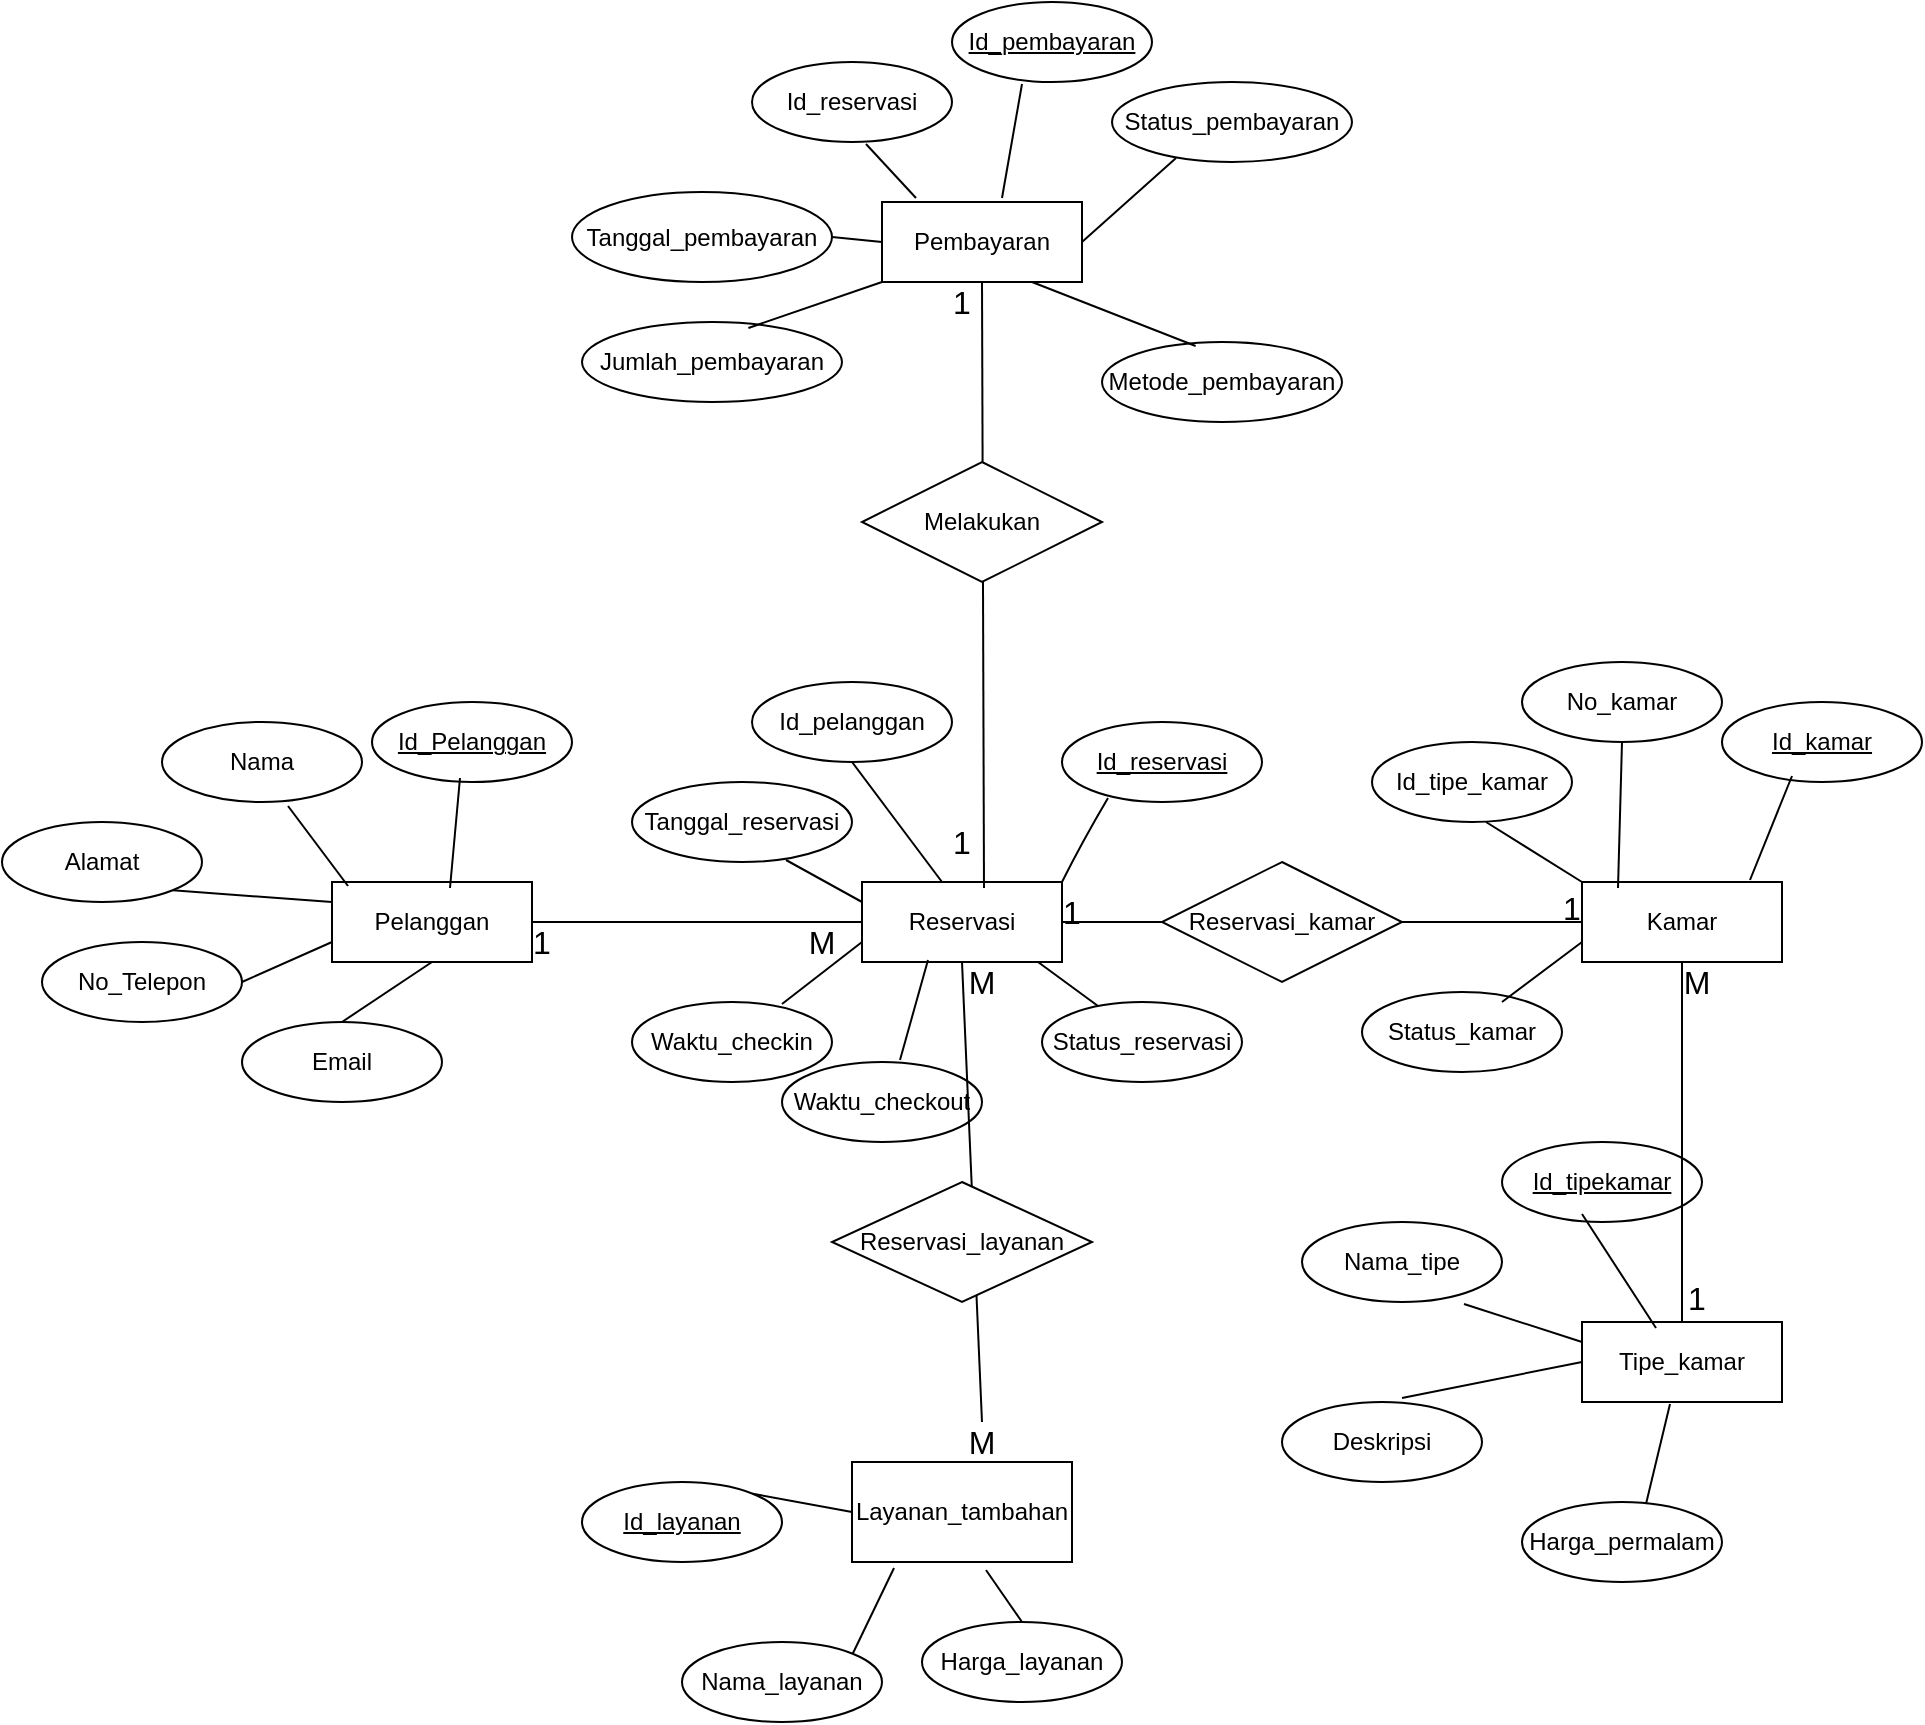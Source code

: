 <mxfile version="24.8.3" pages="2">
  <diagram id="R2lEEEUBdFMjLlhIrx00" name="QuizMandat">
    <mxGraphModel dx="880" dy="1622" grid="1" gridSize="10" guides="1" tooltips="1" connect="1" arrows="1" fold="1" page="1" pageScale="1" pageWidth="850" pageHeight="1100" math="0" shadow="0" extFonts="Permanent Marker^https://fonts.googleapis.com/css?family=Permanent+Marker">
      <root>
        <mxCell id="0" />
        <mxCell id="1" parent="0" />
        <mxCell id="PsKPcAxsA8AMbl1Ifl2C-2" value="Pembayaran" style="whiteSpace=wrap;html=1;align=center;" vertex="1" parent="1">
          <mxGeometry x="450" y="-340" width="100" height="40" as="geometry" />
        </mxCell>
        <mxCell id="PsKPcAxsA8AMbl1Ifl2C-3" value="Layanan_tambahan" style="whiteSpace=wrap;html=1;align=center;" vertex="1" parent="1">
          <mxGeometry x="435" y="290" width="110" height="50" as="geometry" />
        </mxCell>
        <mxCell id="PsKPcAxsA8AMbl1Ifl2C-4" value="Reservasi" style="whiteSpace=wrap;html=1;align=center;" vertex="1" parent="1">
          <mxGeometry x="440" width="100" height="40" as="geometry" />
        </mxCell>
        <mxCell id="PsKPcAxsA8AMbl1Ifl2C-5" value="Kamar" style="whiteSpace=wrap;html=1;align=center;" vertex="1" parent="1">
          <mxGeometry x="800" width="100" height="40" as="geometry" />
        </mxCell>
        <mxCell id="PsKPcAxsA8AMbl1Ifl2C-6" value="Tipe_kamar" style="whiteSpace=wrap;html=1;align=center;" vertex="1" parent="1">
          <mxGeometry x="800" y="220" width="100" height="40" as="geometry" />
        </mxCell>
        <mxCell id="PsKPcAxsA8AMbl1Ifl2C-7" value="Pelanggan" style="whiteSpace=wrap;html=1;align=center;" vertex="1" parent="1">
          <mxGeometry x="175" width="100" height="40" as="geometry" />
        </mxCell>
        <mxCell id="PsKPcAxsA8AMbl1Ifl2C-8" value="Email" style="ellipse;whiteSpace=wrap;html=1;align=center;" vertex="1" parent="1">
          <mxGeometry x="130" y="70" width="100" height="40" as="geometry" />
        </mxCell>
        <mxCell id="PsKPcAxsA8AMbl1Ifl2C-9" value="No_Telepon" style="ellipse;whiteSpace=wrap;html=1;align=center;" vertex="1" parent="1">
          <mxGeometry x="30" y="30" width="100" height="40" as="geometry" />
        </mxCell>
        <mxCell id="PsKPcAxsA8AMbl1Ifl2C-10" value="Alamat" style="ellipse;whiteSpace=wrap;html=1;align=center;" vertex="1" parent="1">
          <mxGeometry x="10" y="-30" width="100" height="40" as="geometry" />
        </mxCell>
        <mxCell id="PsKPcAxsA8AMbl1Ifl2C-11" value="Nama" style="ellipse;whiteSpace=wrap;html=1;align=center;" vertex="1" parent="1">
          <mxGeometry x="90" y="-80" width="100" height="40" as="geometry" />
        </mxCell>
        <mxCell id="PsKPcAxsA8AMbl1Ifl2C-12" value="Id_Pelanggan" style="ellipse;whiteSpace=wrap;html=1;align=center;fontStyle=4;" vertex="1" parent="1">
          <mxGeometry x="195" y="-90" width="100" height="40" as="geometry" />
        </mxCell>
        <mxCell id="PsKPcAxsA8AMbl1Ifl2C-13" value="Harga_permalam" style="ellipse;whiteSpace=wrap;html=1;align=center;" vertex="1" parent="1">
          <mxGeometry x="770" y="310" width="100" height="40" as="geometry" />
        </mxCell>
        <mxCell id="PsKPcAxsA8AMbl1Ifl2C-14" value="Deskripsi" style="ellipse;whiteSpace=wrap;html=1;align=center;" vertex="1" parent="1">
          <mxGeometry x="650" y="260" width="100" height="40" as="geometry" />
        </mxCell>
        <mxCell id="PsKPcAxsA8AMbl1Ifl2C-15" value="Nama_tipe" style="ellipse;whiteSpace=wrap;html=1;align=center;" vertex="1" parent="1">
          <mxGeometry x="660" y="170" width="100" height="40" as="geometry" />
        </mxCell>
        <mxCell id="PsKPcAxsA8AMbl1Ifl2C-16" value="Id_tipekamar" style="ellipse;whiteSpace=wrap;html=1;align=center;fontStyle=4;" vertex="1" parent="1">
          <mxGeometry x="760" y="130" width="100" height="40" as="geometry" />
        </mxCell>
        <mxCell id="PsKPcAxsA8AMbl1Ifl2C-17" value="Status_kamar" style="ellipse;whiteSpace=wrap;html=1;align=center;" vertex="1" parent="1">
          <mxGeometry x="690" y="55" width="100" height="40" as="geometry" />
        </mxCell>
        <mxCell id="PsKPcAxsA8AMbl1Ifl2C-18" value="Id_tipe_kamar" style="ellipse;whiteSpace=wrap;html=1;align=center;" vertex="1" parent="1">
          <mxGeometry x="695" y="-70" width="100" height="40" as="geometry" />
        </mxCell>
        <mxCell id="PsKPcAxsA8AMbl1Ifl2C-19" value="No_kamar" style="ellipse;whiteSpace=wrap;html=1;align=center;" vertex="1" parent="1">
          <mxGeometry x="770" y="-110" width="100" height="40" as="geometry" />
        </mxCell>
        <mxCell id="PsKPcAxsA8AMbl1Ifl2C-20" value="Id_kamar" style="ellipse;whiteSpace=wrap;html=1;align=center;fontStyle=4;" vertex="1" parent="1">
          <mxGeometry x="870" y="-90" width="100" height="40" as="geometry" />
        </mxCell>
        <mxCell id="PsKPcAxsA8AMbl1Ifl2C-22" value="Status_reservasi" style="ellipse;whiteSpace=wrap;html=1;align=center;" vertex="1" parent="1">
          <mxGeometry x="530" y="60" width="100" height="40" as="geometry" />
        </mxCell>
        <mxCell id="PsKPcAxsA8AMbl1Ifl2C-23" value="Waktu_checkout" style="ellipse;whiteSpace=wrap;html=1;align=center;" vertex="1" parent="1">
          <mxGeometry x="400" y="90" width="100" height="40" as="geometry" />
        </mxCell>
        <mxCell id="PsKPcAxsA8AMbl1Ifl2C-24" value="Waktu_checkin" style="ellipse;whiteSpace=wrap;html=1;align=center;" vertex="1" parent="1">
          <mxGeometry x="325" y="60" width="100" height="40" as="geometry" />
        </mxCell>
        <mxCell id="PsKPcAxsA8AMbl1Ifl2C-25" value="Tanggal_reservasi" style="ellipse;whiteSpace=wrap;html=1;align=center;" vertex="1" parent="1">
          <mxGeometry x="325" y="-50" width="110" height="40" as="geometry" />
        </mxCell>
        <mxCell id="PsKPcAxsA8AMbl1Ifl2C-26" value="Id_pelanggan" style="ellipse;whiteSpace=wrap;html=1;align=center;" vertex="1" parent="1">
          <mxGeometry x="385" y="-100" width="100" height="40" as="geometry" />
        </mxCell>
        <mxCell id="PsKPcAxsA8AMbl1Ifl2C-27" value="Id_reservasi" style="ellipse;whiteSpace=wrap;html=1;align=center;fontStyle=4;" vertex="1" parent="1">
          <mxGeometry x="540" y="-80" width="100" height="40" as="geometry" />
        </mxCell>
        <mxCell id="PsKPcAxsA8AMbl1Ifl2C-28" value="Harga_layanan" style="ellipse;whiteSpace=wrap;html=1;align=center;" vertex="1" parent="1">
          <mxGeometry x="470" y="370" width="100" height="40" as="geometry" />
        </mxCell>
        <mxCell id="PsKPcAxsA8AMbl1Ifl2C-29" value="Nama_layanan" style="ellipse;whiteSpace=wrap;html=1;align=center;" vertex="1" parent="1">
          <mxGeometry x="350" y="380" width="100" height="40" as="geometry" />
        </mxCell>
        <mxCell id="PsKPcAxsA8AMbl1Ifl2C-30" value="Id_layanan" style="ellipse;whiteSpace=wrap;html=1;align=center;fontStyle=4;" vertex="1" parent="1">
          <mxGeometry x="300" y="300" width="100" height="40" as="geometry" />
        </mxCell>
        <mxCell id="PsKPcAxsA8AMbl1Ifl2C-31" value="Status_pembayaran" style="ellipse;whiteSpace=wrap;html=1;align=center;" vertex="1" parent="1">
          <mxGeometry x="565" y="-400" width="120" height="40" as="geometry" />
        </mxCell>
        <mxCell id="PsKPcAxsA8AMbl1Ifl2C-32" value="Metode_pembayaran" style="ellipse;whiteSpace=wrap;html=1;align=center;" vertex="1" parent="1">
          <mxGeometry x="560" y="-270" width="120" height="40" as="geometry" />
        </mxCell>
        <mxCell id="PsKPcAxsA8AMbl1Ifl2C-33" value="Jumlah_pembayaran" style="ellipse;whiteSpace=wrap;html=1;align=center;" vertex="1" parent="1">
          <mxGeometry x="300" y="-280" width="130" height="40" as="geometry" />
        </mxCell>
        <mxCell id="PsKPcAxsA8AMbl1Ifl2C-35" value="Id_reservasi" style="ellipse;whiteSpace=wrap;html=1;align=center;" vertex="1" parent="1">
          <mxGeometry x="385" y="-410" width="100" height="40" as="geometry" />
        </mxCell>
        <mxCell id="PsKPcAxsA8AMbl1Ifl2C-36" value="Id_pembayaran" style="ellipse;whiteSpace=wrap;html=1;align=center;fontStyle=4;" vertex="1" parent="1">
          <mxGeometry x="485" y="-440" width="100" height="40" as="geometry" />
        </mxCell>
        <mxCell id="PsKPcAxsA8AMbl1Ifl2C-44" value="" style="endArrow=none;html=1;rounded=0;fontSize=12;startSize=8;endSize=8;curved=1;exitX=1;exitY=0.5;exitDx=0;exitDy=0;" edge="1" parent="1" source="PsKPcAxsA8AMbl1Ifl2C-7">
          <mxGeometry width="50" height="50" relative="1" as="geometry">
            <mxPoint x="410" y="270" as="sourcePoint" />
            <mxPoint x="440" y="20" as="targetPoint" />
          </mxGeometry>
        </mxCell>
        <mxCell id="PsKPcAxsA8AMbl1Ifl2C-45" value="1" style="text;html=1;align=center;verticalAlign=middle;whiteSpace=wrap;rounded=0;fontSize=16;" vertex="1" parent="1">
          <mxGeometry x="470" y="-30" width="40" height="20" as="geometry" />
        </mxCell>
        <mxCell id="PsKPcAxsA8AMbl1Ifl2C-47" value="" style="endArrow=none;html=1;rounded=0;fontSize=12;startSize=8;endSize=8;curved=1;exitX=0.5;exitY=0;exitDx=0;exitDy=0;entryX=0.5;entryY=1;entryDx=0;entryDy=0;" edge="1" parent="1" source="PsKPcAxsA8AMbl1Ifl2C-6" target="PsKPcAxsA8AMbl1Ifl2C-5">
          <mxGeometry width="50" height="50" relative="1" as="geometry">
            <mxPoint x="270" y="170" as="sourcePoint" />
            <mxPoint x="320" y="120" as="targetPoint" />
          </mxGeometry>
        </mxCell>
        <mxCell id="PsKPcAxsA8AMbl1Ifl2C-48" value="M" style="text;html=1;align=center;verticalAlign=middle;whiteSpace=wrap;rounded=0;fontSize=16;" vertex="1" parent="1">
          <mxGeometry x="405" y="20" width="30" height="20" as="geometry" />
        </mxCell>
        <mxCell id="PsKPcAxsA8AMbl1Ifl2C-49" value="M" style="text;html=1;align=center;verticalAlign=middle;whiteSpace=wrap;rounded=0;fontSize=16;" vertex="1" parent="1">
          <mxGeometry x="485" y="40" width="30" height="20" as="geometry" />
        </mxCell>
        <mxCell id="PsKPcAxsA8AMbl1Ifl2C-52" value="1" style="text;html=1;align=center;verticalAlign=middle;whiteSpace=wrap;rounded=0;fontSize=16;" vertex="1" parent="1">
          <mxGeometry x="780" width="30" height="25" as="geometry" />
        </mxCell>
        <mxCell id="PsKPcAxsA8AMbl1Ifl2C-53" value="1" style="text;html=1;align=center;verticalAlign=middle;whiteSpace=wrap;rounded=0;fontSize=16;" vertex="1" parent="1">
          <mxGeometry x="260" y="20" width="40" height="20" as="geometry" />
        </mxCell>
        <mxCell id="PsKPcAxsA8AMbl1Ifl2C-57" value="1" style="text;html=1;align=center;verticalAlign=middle;whiteSpace=wrap;rounded=0;fontSize=16;" vertex="1" parent="1">
          <mxGeometry x="525" width="40" height="30" as="geometry" />
        </mxCell>
        <mxCell id="PsKPcAxsA8AMbl1Ifl2C-58" value="1" style="text;html=1;align=center;verticalAlign=middle;whiteSpace=wrap;rounded=0;fontSize=16;" vertex="1" parent="1">
          <mxGeometry x="835" y="195" width="45" height="25" as="geometry" />
        </mxCell>
        <mxCell id="PsKPcAxsA8AMbl1Ifl2C-63" value="M" style="text;html=1;align=center;verticalAlign=middle;whiteSpace=wrap;rounded=0;fontSize=16;" vertex="1" parent="1">
          <mxGeometry x="835" y="35" width="45" height="30" as="geometry" />
        </mxCell>
        <mxCell id="PsKPcAxsA8AMbl1Ifl2C-64" value="1" style="text;html=1;align=center;verticalAlign=middle;whiteSpace=wrap;rounded=0;fontSize=16;" vertex="1" parent="1">
          <mxGeometry x="470" y="-310" width="40" height="40" as="geometry" />
        </mxCell>
        <mxCell id="PsKPcAxsA8AMbl1Ifl2C-73" value="" style="endArrow=none;html=1;rounded=0;fontSize=12;startSize=8;endSize=8;curved=1;exitX=0.7;exitY=0.125;exitDx=0;exitDy=0;exitPerimeter=0;entryX=0;entryY=0.75;entryDx=0;entryDy=0;entryPerimeter=0;" edge="1" parent="1" source="PsKPcAxsA8AMbl1Ifl2C-17" target="PsKPcAxsA8AMbl1Ifl2C-5">
          <mxGeometry width="50" height="50" relative="1" as="geometry">
            <mxPoint x="280" y="100" as="sourcePoint" />
            <mxPoint x="330" y="50" as="targetPoint" />
          </mxGeometry>
        </mxCell>
        <mxCell id="PsKPcAxsA8AMbl1Ifl2C-74" value="" style="endArrow=none;html=1;rounded=0;fontSize=12;startSize=8;endSize=8;curved=1;exitX=0.57;exitY=1;exitDx=0;exitDy=0;entryX=0;entryY=0;entryDx=0;entryDy=0;exitPerimeter=0;" edge="1" parent="1" source="PsKPcAxsA8AMbl1Ifl2C-18" target="PsKPcAxsA8AMbl1Ifl2C-5">
          <mxGeometry width="50" height="50" relative="1" as="geometry">
            <mxPoint x="280" y="70" as="sourcePoint" />
            <mxPoint x="330" y="20" as="targetPoint" />
          </mxGeometry>
        </mxCell>
        <mxCell id="PsKPcAxsA8AMbl1Ifl2C-75" value="" style="endArrow=none;html=1;rounded=0;fontSize=12;startSize=8;endSize=8;curved=1;exitX=0.18;exitY=0.075;exitDx=0;exitDy=0;exitPerimeter=0;entryX=0.5;entryY=1;entryDx=0;entryDy=0;" edge="1" parent="1" source="PsKPcAxsA8AMbl1Ifl2C-5" target="PsKPcAxsA8AMbl1Ifl2C-19">
          <mxGeometry width="50" height="50" relative="1" as="geometry">
            <mxPoint x="290" y="20" as="sourcePoint" />
            <mxPoint x="340" y="-30" as="targetPoint" />
          </mxGeometry>
        </mxCell>
        <mxCell id="PsKPcAxsA8AMbl1Ifl2C-76" value="" style="endArrow=none;html=1;rounded=0;fontSize=12;startSize=8;endSize=8;curved=1;exitX=0.84;exitY=-0.025;exitDx=0;exitDy=0;exitPerimeter=0;entryX=0.35;entryY=0.925;entryDx=0;entryDy=0;entryPerimeter=0;" edge="1" parent="1" source="PsKPcAxsA8AMbl1Ifl2C-5" target="PsKPcAxsA8AMbl1Ifl2C-20">
          <mxGeometry width="50" height="50" relative="1" as="geometry">
            <mxPoint x="395" y="20" as="sourcePoint" />
            <mxPoint x="445" y="-30" as="targetPoint" />
          </mxGeometry>
        </mxCell>
        <mxCell id="PsKPcAxsA8AMbl1Ifl2C-77" value="" style="endArrow=none;html=1;rounded=0;fontSize=12;startSize=8;endSize=8;curved=1;exitX=0.5;exitY=0;exitDx=0;exitDy=0;entryX=0.5;entryY=1;entryDx=0;entryDy=0;" edge="1" parent="1" source="PsKPcAxsA8AMbl1Ifl2C-8" target="PsKPcAxsA8AMbl1Ifl2C-7">
          <mxGeometry width="50" height="50" relative="1" as="geometry">
            <mxPoint x="200" y="450" as="sourcePoint" />
            <mxPoint x="250" y="400" as="targetPoint" />
          </mxGeometry>
        </mxCell>
        <mxCell id="PsKPcAxsA8AMbl1Ifl2C-78" value="" style="endArrow=none;html=1;rounded=0;fontSize=12;startSize=8;endSize=8;curved=1;exitX=1;exitY=1;exitDx=0;exitDy=0;entryX=0;entryY=0.25;entryDx=0;entryDy=0;" edge="1" parent="1" source="PsKPcAxsA8AMbl1Ifl2C-10" target="PsKPcAxsA8AMbl1Ifl2C-7">
          <mxGeometry width="50" height="50" relative="1" as="geometry">
            <mxPoint x="150" y="430" as="sourcePoint" />
            <mxPoint x="200" y="380" as="targetPoint" />
          </mxGeometry>
        </mxCell>
        <mxCell id="PsKPcAxsA8AMbl1Ifl2C-79" value="" style="endArrow=none;html=1;rounded=0;fontSize=12;startSize=8;endSize=8;curved=1;exitX=1;exitY=0.5;exitDx=0;exitDy=0;entryX=0;entryY=0.75;entryDx=0;entryDy=0;" edge="1" parent="1" source="PsKPcAxsA8AMbl1Ifl2C-9" target="PsKPcAxsA8AMbl1Ifl2C-7">
          <mxGeometry width="50" height="50" relative="1" as="geometry">
            <mxPoint x="150" y="440" as="sourcePoint" />
            <mxPoint x="200" y="390" as="targetPoint" />
          </mxGeometry>
        </mxCell>
        <mxCell id="PsKPcAxsA8AMbl1Ifl2C-80" value="" style="endArrow=none;html=1;rounded=0;fontSize=12;startSize=8;endSize=8;curved=1;exitX=0.08;exitY=0.05;exitDx=0;exitDy=0;exitPerimeter=0;entryX=0.63;entryY=1.05;entryDx=0;entryDy=0;entryPerimeter=0;" edge="1" parent="1" source="PsKPcAxsA8AMbl1Ifl2C-7" target="PsKPcAxsA8AMbl1Ifl2C-11">
          <mxGeometry width="50" height="50" relative="1" as="geometry">
            <mxPoint x="140" y="400" as="sourcePoint" />
            <mxPoint x="190" y="350" as="targetPoint" />
          </mxGeometry>
        </mxCell>
        <mxCell id="PsKPcAxsA8AMbl1Ifl2C-81" value="" style="endArrow=none;html=1;rounded=0;fontSize=12;startSize=8;endSize=8;curved=1;exitX=0.59;exitY=0.075;exitDx=0;exitDy=0;exitPerimeter=0;entryX=0.44;entryY=0.95;entryDx=0;entryDy=0;entryPerimeter=0;" edge="1" parent="1" source="PsKPcAxsA8AMbl1Ifl2C-7" target="PsKPcAxsA8AMbl1Ifl2C-12">
          <mxGeometry width="50" height="50" relative="1" as="geometry">
            <mxPoint x="230" y="390" as="sourcePoint" />
            <mxPoint x="280" y="340" as="targetPoint" />
          </mxGeometry>
        </mxCell>
        <mxCell id="PsKPcAxsA8AMbl1Ifl2C-82" value="" style="endArrow=none;html=1;rounded=0;fontSize=12;startSize=8;endSize=8;curved=1;entryX=0.81;entryY=1.025;entryDx=0;entryDy=0;entryPerimeter=0;exitX=0;exitY=0.25;exitDx=0;exitDy=0;exitPerimeter=0;" edge="1" parent="1" source="PsKPcAxsA8AMbl1Ifl2C-6" target="PsKPcAxsA8AMbl1Ifl2C-15">
          <mxGeometry width="50" height="50" relative="1" as="geometry">
            <mxPoint x="50" y="190" as="sourcePoint" />
            <mxPoint x="100" y="140" as="targetPoint" />
          </mxGeometry>
        </mxCell>
        <mxCell id="PsKPcAxsA8AMbl1Ifl2C-83" value="" style="endArrow=none;html=1;rounded=0;fontSize=12;startSize=8;endSize=8;curved=1;entryX=0;entryY=0.5;entryDx=0;entryDy=0;entryPerimeter=0;exitX=0.6;exitY=-0.05;exitDx=0;exitDy=0;exitPerimeter=0;" edge="1" parent="1" source="PsKPcAxsA8AMbl1Ifl2C-14" target="PsKPcAxsA8AMbl1Ifl2C-6">
          <mxGeometry width="50" height="50" relative="1" as="geometry">
            <mxPoint x="70" y="225" as="sourcePoint" />
            <mxPoint x="120" y="175" as="targetPoint" />
          </mxGeometry>
        </mxCell>
        <mxCell id="PsKPcAxsA8AMbl1Ifl2C-84" value="" style="endArrow=none;html=1;rounded=0;fontSize=12;startSize=8;endSize=8;curved=1;entryX=0.44;entryY=1.025;entryDx=0;entryDy=0;entryPerimeter=0;exitX=0.62;exitY=0.025;exitDx=0;exitDy=0;exitPerimeter=0;" edge="1" parent="1" source="PsKPcAxsA8AMbl1Ifl2C-13" target="PsKPcAxsA8AMbl1Ifl2C-6">
          <mxGeometry width="50" height="50" relative="1" as="geometry">
            <mxPoint x="190" y="220" as="sourcePoint" />
            <mxPoint x="240" y="170" as="targetPoint" />
          </mxGeometry>
        </mxCell>
        <mxCell id="PsKPcAxsA8AMbl1Ifl2C-85" value="" style="endArrow=none;html=1;rounded=0;fontSize=12;startSize=8;endSize=8;curved=1;exitX=0.37;exitY=0.075;exitDx=0;exitDy=0;exitPerimeter=0;entryX=0.4;entryY=0.9;entryDx=0;entryDy=0;entryPerimeter=0;" edge="1" parent="1" source="PsKPcAxsA8AMbl1Ifl2C-6" target="PsKPcAxsA8AMbl1Ifl2C-16">
          <mxGeometry width="50" height="50" relative="1" as="geometry">
            <mxPoint x="140" y="180" as="sourcePoint" />
            <mxPoint x="190" y="130" as="targetPoint" />
          </mxGeometry>
        </mxCell>
        <mxCell id="PsKPcAxsA8AMbl1Ifl2C-86" value="" style="endArrow=none;html=1;rounded=0;fontSize=12;startSize=8;endSize=8;curved=1;entryX=0.33;entryY=0.975;entryDx=0;entryDy=0;entryPerimeter=0;exitX=0.59;exitY=-0.025;exitDx=0;exitDy=0;exitPerimeter=0;" edge="1" parent="1" source="PsKPcAxsA8AMbl1Ifl2C-23" target="PsKPcAxsA8AMbl1Ifl2C-4">
          <mxGeometry width="50" height="50" relative="1" as="geometry">
            <mxPoint x="425" y="88" as="sourcePoint" />
            <mxPoint x="510" y="270" as="targetPoint" />
          </mxGeometry>
        </mxCell>
        <mxCell id="PsKPcAxsA8AMbl1Ifl2C-87" value="" style="endArrow=none;html=1;rounded=0;fontSize=12;startSize=8;endSize=8;curved=1;exitX=0.17;exitY=-0.05;exitDx=0;exitDy=0;exitPerimeter=0;entryX=0.57;entryY=1.025;entryDx=0;entryDy=0;entryPerimeter=0;" edge="1" parent="1" source="PsKPcAxsA8AMbl1Ifl2C-2" target="PsKPcAxsA8AMbl1Ifl2C-35">
          <mxGeometry width="50" height="50" relative="1" as="geometry">
            <mxPoint x="670" y="30" as="sourcePoint" />
            <mxPoint x="650" y="-10" as="targetPoint" />
          </mxGeometry>
        </mxCell>
        <mxCell id="PsKPcAxsA8AMbl1Ifl2C-88" value="" style="endArrow=none;html=1;rounded=0;fontSize=12;startSize=8;endSize=8;curved=1;exitX=1;exitY=0;exitDx=0;exitDy=0;entryX=0.191;entryY=1.06;entryDx=0;entryDy=0;entryPerimeter=0;" edge="1" parent="1" source="PsKPcAxsA8AMbl1Ifl2C-29" target="PsKPcAxsA8AMbl1Ifl2C-3">
          <mxGeometry width="50" height="50" relative="1" as="geometry">
            <mxPoint x="715" y="495" as="sourcePoint" />
            <mxPoint x="765" y="445" as="targetPoint" />
          </mxGeometry>
        </mxCell>
        <mxCell id="PsKPcAxsA8AMbl1Ifl2C-89" value="" style="endArrow=none;html=1;rounded=0;fontSize=12;startSize=8;endSize=8;curved=1;exitX=1;exitY=0.5;exitDx=0;exitDy=0;entryX=0.267;entryY=0.95;entryDx=0;entryDy=0;entryPerimeter=0;" edge="1" parent="1" source="PsKPcAxsA8AMbl1Ifl2C-2" target="PsKPcAxsA8AMbl1Ifl2C-31">
          <mxGeometry width="50" height="50" relative="1" as="geometry">
            <mxPoint x="770" y="110" as="sourcePoint" />
            <mxPoint x="820" y="60" as="targetPoint" />
          </mxGeometry>
        </mxCell>
        <mxCell id="PsKPcAxsA8AMbl1Ifl2C-90" value="" style="endArrow=none;html=1;rounded=0;fontSize=12;startSize=8;endSize=8;curved=1;exitX=0.6;exitY=-0.05;exitDx=0;exitDy=0;exitPerimeter=0;entryX=0.35;entryY=1.025;entryDx=0;entryDy=0;entryPerimeter=0;" edge="1" parent="1" source="PsKPcAxsA8AMbl1Ifl2C-2" target="PsKPcAxsA8AMbl1Ifl2C-36">
          <mxGeometry width="50" height="50" relative="1" as="geometry">
            <mxPoint x="710" y="50" as="sourcePoint" />
            <mxPoint x="760" as="targetPoint" />
          </mxGeometry>
        </mxCell>
        <mxCell id="PsKPcAxsA8AMbl1Ifl2C-91" value="" style="endArrow=none;html=1;rounded=0;fontSize=12;startSize=8;endSize=8;curved=1;exitX=0.5;exitY=0;exitDx=0;exitDy=0;entryX=0.609;entryY=1.08;entryDx=0;entryDy=0;entryPerimeter=0;" edge="1" parent="1" source="PsKPcAxsA8AMbl1Ifl2C-28" target="PsKPcAxsA8AMbl1Ifl2C-3">
          <mxGeometry width="50" height="50" relative="1" as="geometry">
            <mxPoint x="750" y="500" as="sourcePoint" />
            <mxPoint x="800" y="450" as="targetPoint" />
          </mxGeometry>
        </mxCell>
        <mxCell id="PsKPcAxsA8AMbl1Ifl2C-92" value="" style="endArrow=none;html=1;rounded=0;fontSize=12;startSize=8;endSize=8;curved=1;exitX=1;exitY=0;exitDx=0;exitDy=0;entryX=0;entryY=0.5;entryDx=0;entryDy=0;" edge="1" parent="1" source="PsKPcAxsA8AMbl1Ifl2C-30" target="PsKPcAxsA8AMbl1Ifl2C-3">
          <mxGeometry width="50" height="50" relative="1" as="geometry">
            <mxPoint x="715" y="460" as="sourcePoint" />
            <mxPoint x="765" y="410" as="targetPoint" />
          </mxGeometry>
        </mxCell>
        <mxCell id="PsKPcAxsA8AMbl1Ifl2C-93" value="" style="endArrow=none;html=1;rounded=0;fontSize=12;startSize=8;endSize=8;curved=1;exitX=1;exitY=0;exitDx=0;exitDy=0;entryX=0.23;entryY=0.95;entryDx=0;entryDy=0;entryPerimeter=0;" edge="1" parent="1" source="PsKPcAxsA8AMbl1Ifl2C-4" target="PsKPcAxsA8AMbl1Ifl2C-27">
          <mxGeometry width="50" height="50" relative="1" as="geometry">
            <mxPoint x="550" y="265" as="sourcePoint" />
            <mxPoint x="600" y="215" as="targetPoint" />
            <Array as="points">
              <mxPoint x="550" y="-20" />
            </Array>
          </mxGeometry>
        </mxCell>
        <mxCell id="PsKPcAxsA8AMbl1Ifl2C-94" value="" style="endArrow=none;html=1;rounded=0;fontSize=12;startSize=8;endSize=8;curved=1;exitX=0;exitY=0.25;exitDx=0;exitDy=0;entryX=0.7;entryY=0.975;entryDx=0;entryDy=0;entryPerimeter=0;" edge="1" parent="1" source="PsKPcAxsA8AMbl1Ifl2C-4" target="PsKPcAxsA8AMbl1Ifl2C-25">
          <mxGeometry width="50" height="50" relative="1" as="geometry">
            <mxPoint x="375" y="260" as="sourcePoint" />
            <mxPoint x="425" y="210" as="targetPoint" />
          </mxGeometry>
        </mxCell>
        <mxCell id="PsKPcAxsA8AMbl1Ifl2C-95" value="" style="endArrow=none;html=1;rounded=0;fontSize=12;startSize=8;endSize=8;curved=1;exitX=0.75;exitY=0.025;exitDx=0;exitDy=0;entryX=0;entryY=0.75;entryDx=0;entryDy=0;exitPerimeter=0;" edge="1" parent="1" source="PsKPcAxsA8AMbl1Ifl2C-24" target="PsKPcAxsA8AMbl1Ifl2C-4">
          <mxGeometry width="50" height="50" relative="1" as="geometry">
            <mxPoint x="420" y="307.5" as="sourcePoint" />
            <mxPoint x="470" y="252.5" as="targetPoint" />
          </mxGeometry>
        </mxCell>
        <mxCell id="PsKPcAxsA8AMbl1Ifl2C-96" value="" style="endArrow=none;html=1;rounded=0;fontSize=12;startSize=8;endSize=8;curved=1;exitX=0.4;exitY=0;exitDx=0;exitDy=0;entryX=0.5;entryY=1;entryDx=0;entryDy=0;exitPerimeter=0;" edge="1" parent="1" source="PsKPcAxsA8AMbl1Ifl2C-4" target="PsKPcAxsA8AMbl1Ifl2C-26">
          <mxGeometry width="50" height="50" relative="1" as="geometry">
            <mxPoint x="470" y="235" as="sourcePoint" />
            <mxPoint x="520" y="185" as="targetPoint" />
          </mxGeometry>
        </mxCell>
        <mxCell id="PsKPcAxsA8AMbl1Ifl2C-97" value="" style="endArrow=none;html=1;rounded=0;fontSize=12;startSize=8;endSize=8;curved=1;exitX=0.28;exitY=0.05;exitDx=0;exitDy=0;exitPerimeter=0;entryX=0.88;entryY=1;entryDx=0;entryDy=0;entryPerimeter=0;" edge="1" parent="1" source="PsKPcAxsA8AMbl1Ifl2C-22" target="PsKPcAxsA8AMbl1Ifl2C-4">
          <mxGeometry width="50" height="50" relative="1" as="geometry">
            <mxPoint x="500" y="320" as="sourcePoint" />
            <mxPoint x="550" y="270" as="targetPoint" />
          </mxGeometry>
        </mxCell>
        <mxCell id="PsKPcAxsA8AMbl1Ifl2C-101" value="" style="endArrow=none;html=1;rounded=0;fontSize=12;startSize=8;endSize=8;curved=1;exitX=0.39;exitY=0.05;exitDx=0;exitDy=0;exitPerimeter=0;entryX=0.75;entryY=1;entryDx=0;entryDy=0;" edge="1" parent="1" source="PsKPcAxsA8AMbl1Ifl2C-32" target="PsKPcAxsA8AMbl1Ifl2C-2">
          <mxGeometry width="50" height="50" relative="1" as="geometry">
            <mxPoint x="690" y="130" as="sourcePoint" />
            <mxPoint x="740" y="80" as="targetPoint" />
          </mxGeometry>
        </mxCell>
        <mxCell id="PsKPcAxsA8AMbl1Ifl2C-102" value="" style="endArrow=none;html=1;rounded=0;fontSize=12;startSize=8;endSize=8;curved=1;exitX=1;exitY=0.5;exitDx=0;exitDy=0;entryX=0;entryY=0.5;entryDx=0;entryDy=0;" edge="1" parent="1" source="PsKPcAxsA8AMbl1Ifl2C-34" target="PsKPcAxsA8AMbl1Ifl2C-2">
          <mxGeometry width="50" height="50" relative="1" as="geometry">
            <mxPoint x="610" y="110" as="sourcePoint" />
            <mxPoint x="660" y="60" as="targetPoint" />
          </mxGeometry>
        </mxCell>
        <mxCell id="BiS70QTkkwCl3tOnQ6ui-2" value="" style="endArrow=none;html=1;rounded=0;fontSize=12;startSize=8;endSize=8;curved=1;exitX=1;exitY=0.5;exitDx=0;exitDy=0;entryX=0;entryY=0.5;entryDx=0;entryDy=0;" edge="1" parent="1" source="BiS70QTkkwCl3tOnQ6ui-4" target="PsKPcAxsA8AMbl1Ifl2C-5">
          <mxGeometry width="50" height="50" relative="1" as="geometry">
            <mxPoint x="750" y="65" as="sourcePoint" />
            <mxPoint x="800" y="15" as="targetPoint" />
          </mxGeometry>
        </mxCell>
        <mxCell id="BiS70QTkkwCl3tOnQ6ui-5" value="" style="endArrow=none;html=1;rounded=0;fontSize=12;startSize=8;endSize=8;curved=1;exitX=1;exitY=0.5;exitDx=0;exitDy=0;entryX=0;entryY=0.5;entryDx=0;entryDy=0;" edge="1" parent="1" source="PsKPcAxsA8AMbl1Ifl2C-4" target="BiS70QTkkwCl3tOnQ6ui-4">
          <mxGeometry width="50" height="50" relative="1" as="geometry">
            <mxPoint x="540" y="20" as="sourcePoint" />
            <mxPoint x="800" y="20" as="targetPoint" />
          </mxGeometry>
        </mxCell>
        <mxCell id="BiS70QTkkwCl3tOnQ6ui-4" value="Reservasi_kamar" style="shape=rhombus;perimeter=rhombusPerimeter;whiteSpace=wrap;html=1;align=center;" vertex="1" parent="1">
          <mxGeometry x="590" y="-10" width="120" height="60" as="geometry" />
        </mxCell>
        <mxCell id="BiS70QTkkwCl3tOnQ6ui-6" value="" style="endArrow=none;html=1;rounded=0;fontSize=12;startSize=8;endSize=8;curved=1;exitX=0.64;exitY=0.075;exitDx=0;exitDy=0;exitPerimeter=0;entryX=0;entryY=1;entryDx=0;entryDy=0;" edge="1" parent="1" source="PsKPcAxsA8AMbl1Ifl2C-33" target="PsKPcAxsA8AMbl1Ifl2C-2">
          <mxGeometry width="50" height="50" relative="1" as="geometry">
            <mxPoint x="513" y="403" as="sourcePoint" />
            <mxPoint x="860" y="580" as="targetPoint" />
          </mxGeometry>
        </mxCell>
        <mxCell id="PsKPcAxsA8AMbl1Ifl2C-34" value="Tanggal_pembayaran" style="ellipse;whiteSpace=wrap;html=1;align=center;" vertex="1" parent="1">
          <mxGeometry x="295" y="-345" width="130" height="45" as="geometry" />
        </mxCell>
        <mxCell id="BiS70QTkkwCl3tOnQ6ui-12" value="" style="endArrow=none;html=1;rounded=0;fontSize=12;startSize=8;endSize=8;curved=1;entryX=0.5;entryY=1;entryDx=0;entryDy=0;exitX=0.5;exitY=0;exitDx=0;exitDy=0;" edge="1" parent="1" source="PsKPcAxsA8AMbl1Ifl2C-46" target="PsKPcAxsA8AMbl1Ifl2C-4">
          <mxGeometry width="50" height="50" relative="1" as="geometry">
            <mxPoint x="490" y="290" as="sourcePoint" />
            <mxPoint x="540" y="240" as="targetPoint" />
          </mxGeometry>
        </mxCell>
        <mxCell id="BiS70QTkkwCl3tOnQ6ui-13" value="Reservasi_layanan" style="shape=rhombus;perimeter=rhombusPerimeter;whiteSpace=wrap;html=1;align=center;" vertex="1" parent="1">
          <mxGeometry x="425" y="150" width="130" height="60" as="geometry" />
        </mxCell>
        <mxCell id="BiS70QTkkwCl3tOnQ6ui-14" value="" style="endArrow=none;html=1;rounded=0;fontSize=12;startSize=8;endSize=8;curved=1;entryX=0.5;entryY=1;entryDx=0;entryDy=0;exitX=0.61;exitY=0.075;exitDx=0;exitDy=0;exitPerimeter=0;" edge="1" parent="1" source="PsKPcAxsA8AMbl1Ifl2C-4" target="PsKPcAxsA8AMbl1Ifl2C-2">
          <mxGeometry width="50" height="50" relative="1" as="geometry">
            <mxPoint x="500" y="-180" as="sourcePoint" />
            <mxPoint x="550" y="-230" as="targetPoint" />
          </mxGeometry>
        </mxCell>
        <mxCell id="BiS70QTkkwCl3tOnQ6ui-15" value="Melakukan" style="shape=rhombus;perimeter=rhombusPerimeter;whiteSpace=wrap;html=1;align=center;" vertex="1" parent="1">
          <mxGeometry x="440" y="-210" width="120" height="60" as="geometry" />
        </mxCell>
        <mxCell id="BiS70QTkkwCl3tOnQ6ui-19" value="" style="endArrow=none;html=1;rounded=0;fontSize=12;startSize=8;endSize=8;curved=1;entryX=0.5;entryY=1;entryDx=0;entryDy=0;exitX=0.5;exitY=0;exitDx=0;exitDy=0;" edge="1" parent="1" source="PsKPcAxsA8AMbl1Ifl2C-3" target="PsKPcAxsA8AMbl1Ifl2C-46">
          <mxGeometry width="50" height="50" relative="1" as="geometry">
            <mxPoint x="490" y="290" as="sourcePoint" />
            <mxPoint x="490" y="40" as="targetPoint" />
          </mxGeometry>
        </mxCell>
        <mxCell id="PsKPcAxsA8AMbl1Ifl2C-46" value="M" style="text;html=1;align=center;verticalAlign=middle;whiteSpace=wrap;rounded=0;fontSize=16;" vertex="1" parent="1">
          <mxGeometry x="485" y="270" width="30" height="20" as="geometry" />
        </mxCell>
      </root>
    </mxGraphModel>
  </diagram>
  <diagram id="0OWD9RStrgyNIky89GLV" name="Page-2">
    <mxGraphModel grid="0" page="0" gridSize="10" guides="1" tooltips="1" connect="1" arrows="1" fold="1" pageScale="1" pageWidth="850" pageHeight="1100" math="0" shadow="0">
      <root>
        <mxCell id="0" />
        <mxCell id="1" parent="0" />
      </root>
    </mxGraphModel>
  </diagram>
</mxfile>

